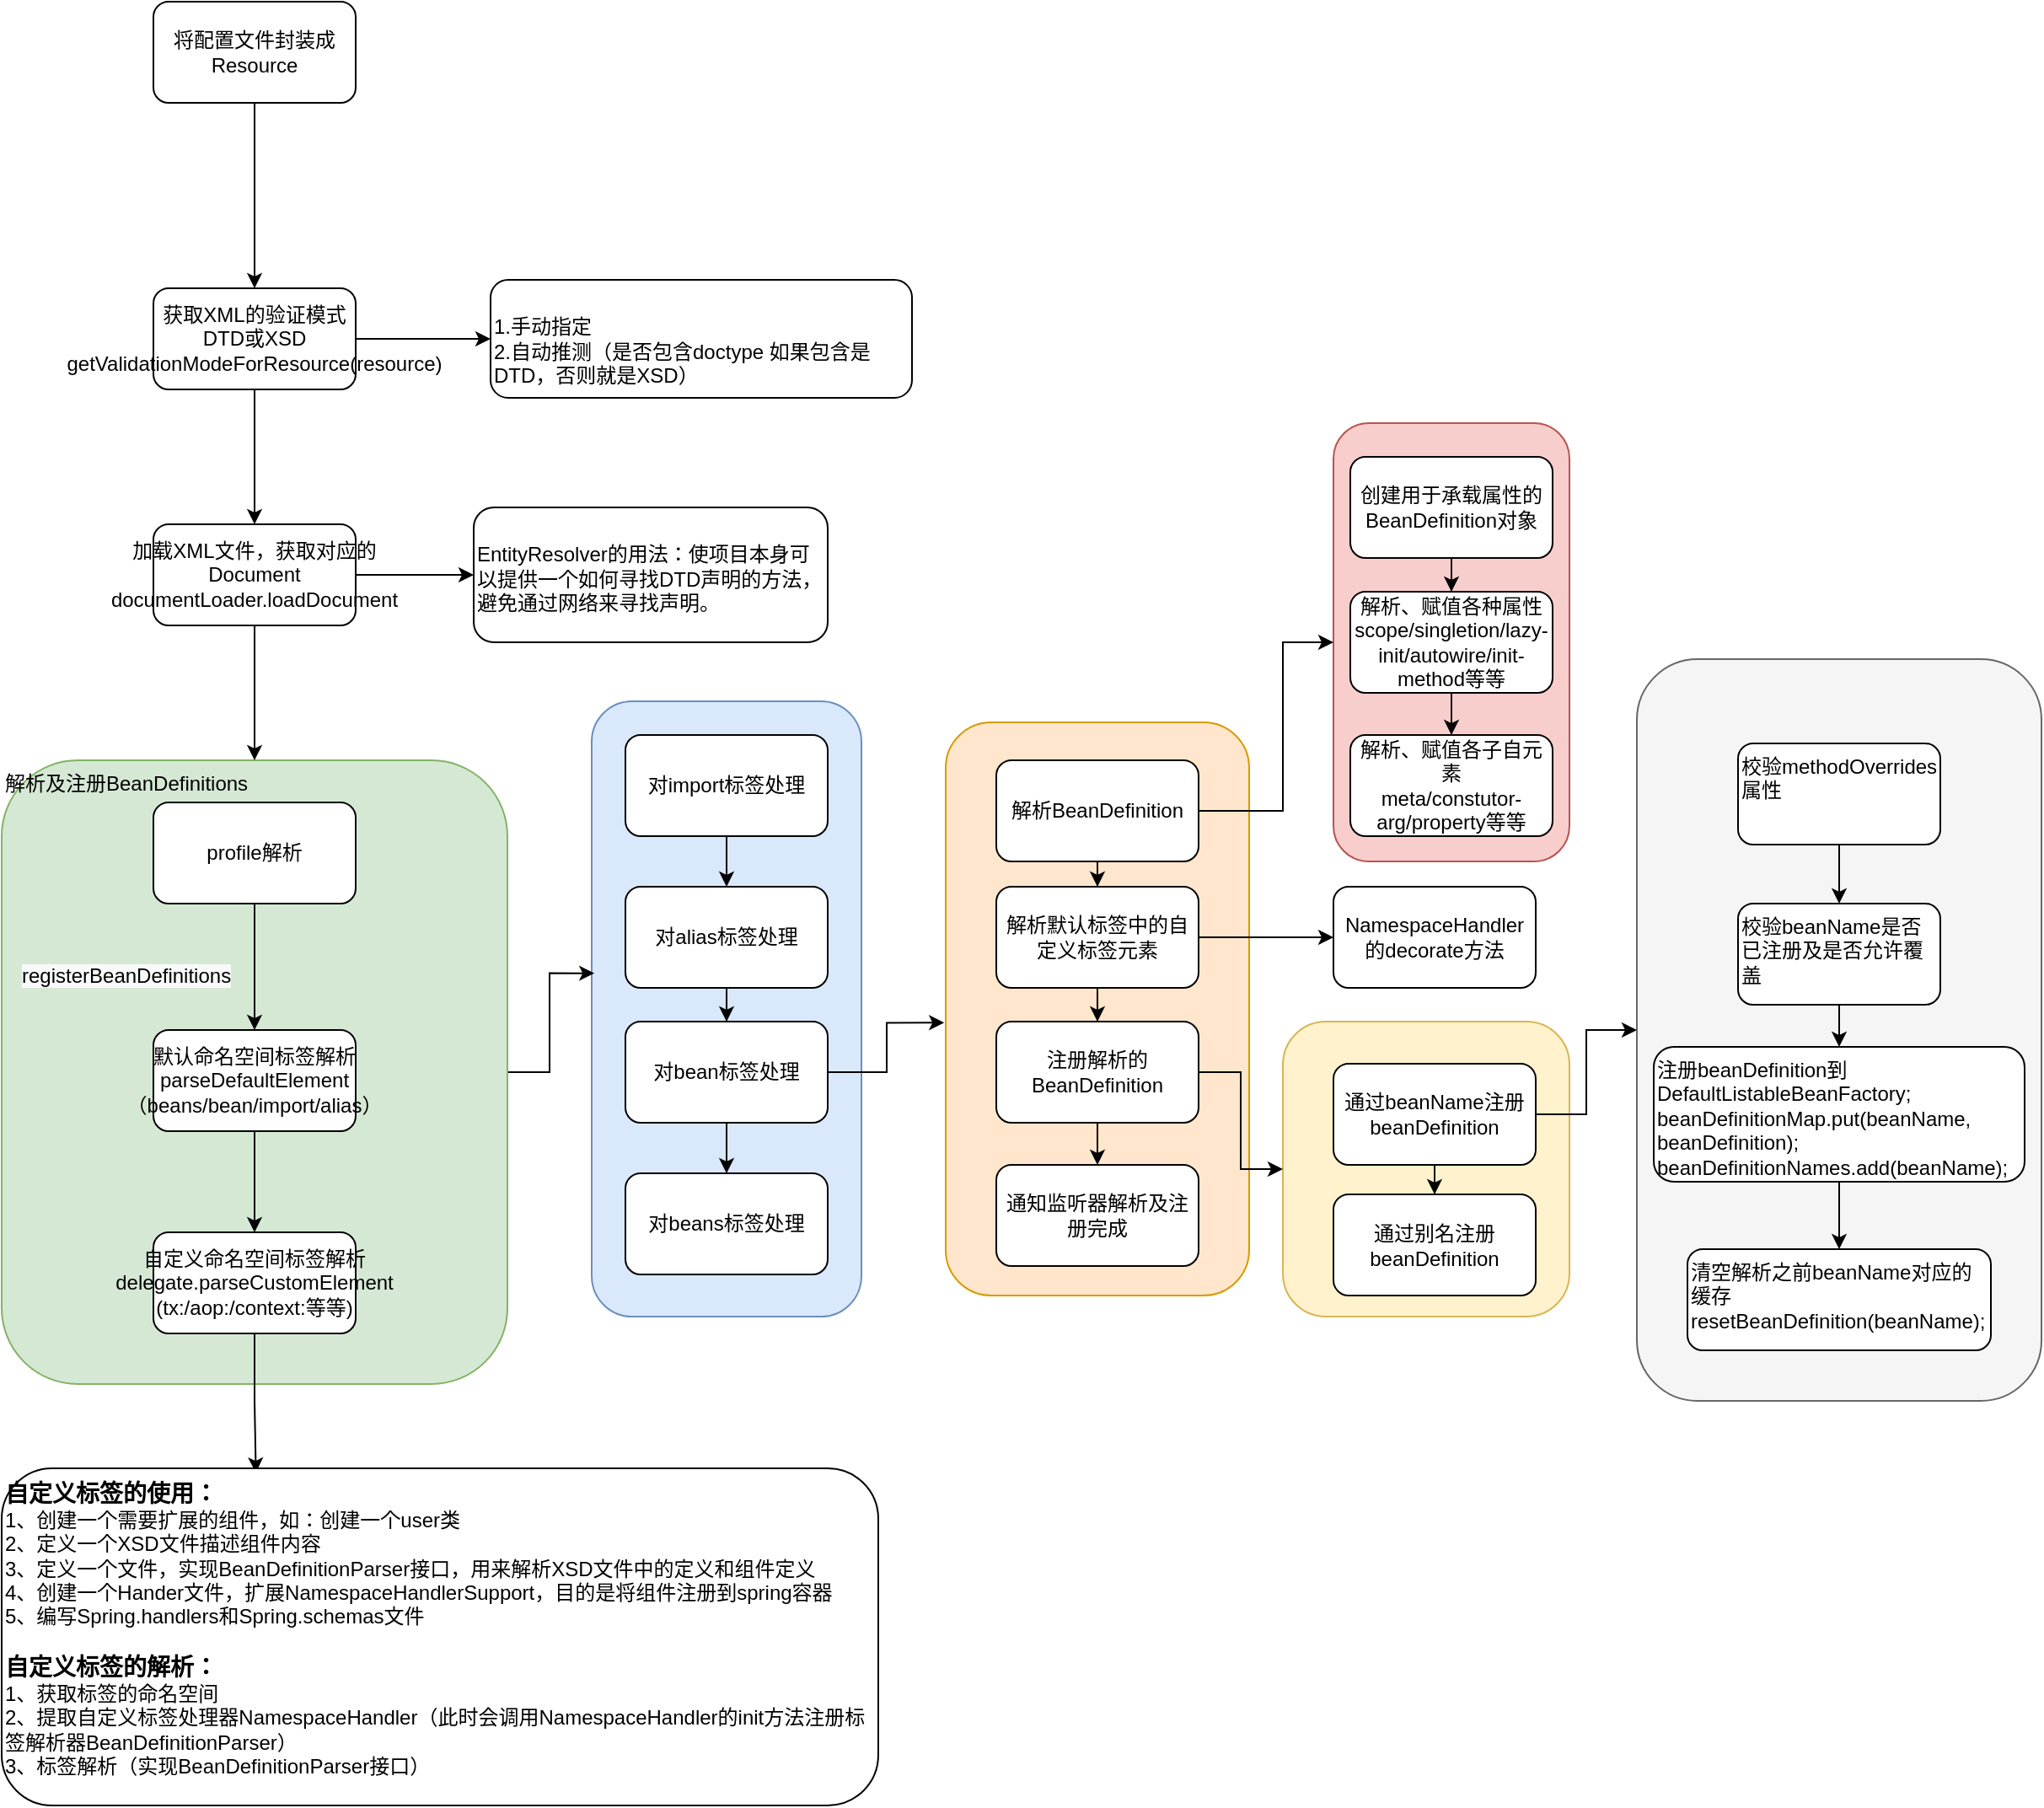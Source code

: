 <mxfile version="15.7.3" type="github">
  <diagram id="ui_wG3QZJv_yEZTvrZ4Z" name="第 1 页">
    <mxGraphModel dx="1185" dy="662" grid="1" gridSize="10" guides="1" tooltips="1" connect="1" arrows="1" fold="1" page="1" pageScale="1" pageWidth="827" pageHeight="1169" math="0" shadow="0">
      <root>
        <mxCell id="0" />
        <mxCell id="1" parent="0" />
        <mxCell id="1a5nTo9B3F3iDElWpVwX-89" value="" style="rounded=1;whiteSpace=wrap;html=1;align=left;verticalAlign=top;fillColor=#f5f5f5;fontColor=#333333;strokeColor=#666666;" vertex="1" parent="1">
          <mxGeometry x="1160" y="440" width="240" height="440" as="geometry" />
        </mxCell>
        <mxCell id="1a5nTo9B3F3iDElWpVwX-79" value="" style="rounded=1;whiteSpace=wrap;html=1;align=left;verticalAlign=top;fillColor=#fff2cc;strokeColor=#d6b656;" vertex="1" parent="1">
          <mxGeometry x="950" y="655" width="170" height="175" as="geometry" />
        </mxCell>
        <mxCell id="1a5nTo9B3F3iDElWpVwX-66" value="" style="rounded=1;whiteSpace=wrap;html=1;align=left;verticalAlign=top;fillColor=#dae8fc;strokeColor=#6c8ebf;" vertex="1" parent="1">
          <mxGeometry x="540" y="465" width="160" height="365" as="geometry" />
        </mxCell>
        <mxCell id="1a5nTo9B3F3iDElWpVwX-65" value="" style="rounded=1;whiteSpace=wrap;html=1;align=left;verticalAlign=top;fillColor=#ffe6cc;strokeColor=#d79b00;" vertex="1" parent="1">
          <mxGeometry x="750" y="477.5" width="180" height="340" as="geometry" />
        </mxCell>
        <mxCell id="1a5nTo9B3F3iDElWpVwX-64" value="" style="rounded=1;whiteSpace=wrap;html=1;align=left;verticalAlign=top;fillColor=#f8cecc;strokeColor=#b85450;" vertex="1" parent="1">
          <mxGeometry x="980" y="300" width="140" height="260" as="geometry" />
        </mxCell>
        <mxCell id="1a5nTo9B3F3iDElWpVwX-70" style="edgeStyle=orthogonalEdgeStyle;rounded=0;orthogonalLoop=1;jettySize=auto;html=1;entryX=0.01;entryY=0.442;entryDx=0;entryDy=0;entryPerimeter=0;" edge="1" parent="1" source="1a5nTo9B3F3iDElWpVwX-8" target="1a5nTo9B3F3iDElWpVwX-66">
          <mxGeometry relative="1" as="geometry" />
        </mxCell>
        <mxCell id="1a5nTo9B3F3iDElWpVwX-8" value="解析及注册BeanDefinitions" style="whiteSpace=wrap;html=1;rounded=1;align=left;verticalAlign=top;fillColor=#d5e8d4;strokeColor=#82b366;" vertex="1" parent="1">
          <mxGeometry x="190" y="500" width="300" height="370" as="geometry" />
        </mxCell>
        <mxCell id="1a5nTo9B3F3iDElWpVwX-7" value="" style="edgeStyle=orthogonalEdgeStyle;rounded=0;orthogonalLoop=1;jettySize=auto;html=1;" edge="1" parent="1" source="1a5nTo9B3F3iDElWpVwX-5" target="1a5nTo9B3F3iDElWpVwX-6">
          <mxGeometry relative="1" as="geometry" />
        </mxCell>
        <mxCell id="1a5nTo9B3F3iDElWpVwX-34" value="" style="edgeStyle=orthogonalEdgeStyle;rounded=0;orthogonalLoop=1;jettySize=auto;html=1;" edge="1" parent="1" source="1a5nTo9B3F3iDElWpVwX-5" target="1a5nTo9B3F3iDElWpVwX-30">
          <mxGeometry relative="1" as="geometry" />
        </mxCell>
        <mxCell id="1a5nTo9B3F3iDElWpVwX-5" value="获取XML的验证模式&lt;br&gt;DTD或XSD&lt;br&gt;&lt;span style=&quot;text-align: left&quot;&gt;getValidationModeForResource(resource)&lt;/span&gt;" style="rounded=1;whiteSpace=wrap;html=1;" vertex="1" parent="1">
          <mxGeometry x="280" y="220" width="120" height="60" as="geometry" />
        </mxCell>
        <mxCell id="1a5nTo9B3F3iDElWpVwX-9" value="" style="edgeStyle=orthogonalEdgeStyle;rounded=0;orthogonalLoop=1;jettySize=auto;html=1;" edge="1" parent="1" source="1a5nTo9B3F3iDElWpVwX-6" target="1a5nTo9B3F3iDElWpVwX-8">
          <mxGeometry relative="1" as="geometry" />
        </mxCell>
        <mxCell id="1a5nTo9B3F3iDElWpVwX-33" value="" style="edgeStyle=orthogonalEdgeStyle;rounded=0;orthogonalLoop=1;jettySize=auto;html=1;" edge="1" parent="1" source="1a5nTo9B3F3iDElWpVwX-6" target="1a5nTo9B3F3iDElWpVwX-29">
          <mxGeometry relative="1" as="geometry" />
        </mxCell>
        <mxCell id="1a5nTo9B3F3iDElWpVwX-6" value="加载XML文件，获取对应的Document&lt;br&gt;&lt;span style=&quot;text-align: left&quot;&gt;documentLoader.loadDocument&lt;/span&gt;" style="whiteSpace=wrap;html=1;rounded=1;" vertex="1" parent="1">
          <mxGeometry x="280" y="360" width="120" height="60" as="geometry" />
        </mxCell>
        <mxCell id="1a5nTo9B3F3iDElWpVwX-11" value="" style="edgeStyle=orthogonalEdgeStyle;rounded=0;orthogonalLoop=1;jettySize=auto;html=1;" edge="1" parent="1" source="1a5nTo9B3F3iDElWpVwX-10" target="1a5nTo9B3F3iDElWpVwX-5">
          <mxGeometry relative="1" as="geometry" />
        </mxCell>
        <mxCell id="1a5nTo9B3F3iDElWpVwX-10" value="将配置文件封装成Resource" style="rounded=1;whiteSpace=wrap;html=1;" vertex="1" parent="1">
          <mxGeometry x="280" y="50" width="120" height="60" as="geometry" />
        </mxCell>
        <mxCell id="1a5nTo9B3F3iDElWpVwX-22" value="" style="edgeStyle=orthogonalEdgeStyle;rounded=0;orthogonalLoop=1;jettySize=auto;html=1;" edge="1" parent="1" source="1a5nTo9B3F3iDElWpVwX-19" target="1a5nTo9B3F3iDElWpVwX-21">
          <mxGeometry relative="1" as="geometry" />
        </mxCell>
        <mxCell id="1a5nTo9B3F3iDElWpVwX-19" value="profile解析" style="whiteSpace=wrap;html=1;rounded=1;" vertex="1" parent="1">
          <mxGeometry x="280" y="525" width="120" height="60" as="geometry" />
        </mxCell>
        <mxCell id="1a5nTo9B3F3iDElWpVwX-24" value="" style="edgeStyle=orthogonalEdgeStyle;rounded=0;orthogonalLoop=1;jettySize=auto;html=1;" edge="1" parent="1" source="1a5nTo9B3F3iDElWpVwX-21" target="1a5nTo9B3F3iDElWpVwX-23">
          <mxGeometry relative="1" as="geometry" />
        </mxCell>
        <mxCell id="1a5nTo9B3F3iDElWpVwX-21" value="&lt;span&gt;默认命名空间标签解析parseDefaultElement&lt;br&gt;（beans/bean/import/alias）&lt;/span&gt;" style="whiteSpace=wrap;html=1;rounded=1;" vertex="1" parent="1">
          <mxGeometry x="280" y="660" width="120" height="60" as="geometry" />
        </mxCell>
        <mxCell id="1a5nTo9B3F3iDElWpVwX-92" style="edgeStyle=orthogonalEdgeStyle;rounded=0;orthogonalLoop=1;jettySize=auto;html=1;entryX=0.29;entryY=0.013;entryDx=0;entryDy=0;entryPerimeter=0;fontSize=14;" edge="1" parent="1" source="1a5nTo9B3F3iDElWpVwX-23" target="1a5nTo9B3F3iDElWpVwX-91">
          <mxGeometry relative="1" as="geometry" />
        </mxCell>
        <mxCell id="1a5nTo9B3F3iDElWpVwX-23" value="&lt;span&gt;自定义命名空间标签解析delegate.parseCustomElement&lt;br&gt;(tx:/aop:/context:等等)&lt;/span&gt;" style="whiteSpace=wrap;html=1;rounded=1;" vertex="1" parent="1">
          <mxGeometry x="280" y="780" width="120" height="60" as="geometry" />
        </mxCell>
        <mxCell id="1a5nTo9B3F3iDElWpVwX-29" value="&lt;br&gt;&lt;span&gt;EntityResolver的用法：使项目本身可以提供一个如何寻找DTD声明的方法，避免通过网络来寻找声明。&lt;/span&gt;" style="rounded=1;whiteSpace=wrap;html=1;align=left;verticalAlign=top;" vertex="1" parent="1">
          <mxGeometry x="470" y="350" width="210" height="80" as="geometry" />
        </mxCell>
        <mxCell id="1a5nTo9B3F3iDElWpVwX-30" value="&lt;br&gt;&lt;span&gt;1.手动指定&lt;/span&gt;&lt;br&gt;&lt;span&gt;2.自动推测（是否包含doctype 如果包含是DTD，否则就是XSD）&lt;/span&gt;" style="rounded=1;whiteSpace=wrap;html=1;align=left;verticalAlign=top;" vertex="1" parent="1">
          <mxGeometry x="480" y="215" width="250" height="70" as="geometry" />
        </mxCell>
        <mxCell id="1a5nTo9B3F3iDElWpVwX-38" value="&lt;br style=&quot;color: rgb(0, 0, 0); font-family: helvetica; font-size: 12px; font-style: normal; font-weight: 400; letter-spacing: normal; text-align: left; text-indent: 0px; text-transform: none; word-spacing: 0px; background-color: rgb(248, 249, 250);&quot;&gt;&lt;br style=&quot;color: rgb(0, 0, 0); font-family: helvetica; font-size: 12px; font-style: normal; font-weight: 400; letter-spacing: normal; text-align: left; text-indent: 0px; text-transform: none; word-spacing: 0px; background-color: rgb(248, 249, 250);&quot;&gt;&lt;span style=&quot;color: rgb(0, 0, 0); font-size: 12px; font-style: normal; font-weight: 400; letter-spacing: normal; text-align: left; text-indent: 0px; text-transform: none; word-spacing: 0px; background-color: rgb(248, 249, 250); font-family: helvetica;&quot;&gt;registerBeanDefinitions&lt;/span&gt;" style="text;whiteSpace=wrap;html=1;" vertex="1" parent="1">
          <mxGeometry x="200" y="585" width="130" height="70" as="geometry" />
        </mxCell>
        <mxCell id="1a5nTo9B3F3iDElWpVwX-42" value="" style="edgeStyle=orthogonalEdgeStyle;rounded=0;orthogonalLoop=1;jettySize=auto;html=1;" edge="1" parent="1" source="1a5nTo9B3F3iDElWpVwX-39" target="1a5nTo9B3F3iDElWpVwX-41">
          <mxGeometry relative="1" as="geometry" />
        </mxCell>
        <mxCell id="1a5nTo9B3F3iDElWpVwX-39" value="对import标签处理" style="whiteSpace=wrap;html=1;rounded=1;" vertex="1" parent="1">
          <mxGeometry x="560" y="485" width="120" height="60" as="geometry" />
        </mxCell>
        <mxCell id="1a5nTo9B3F3iDElWpVwX-44" value="" style="edgeStyle=orthogonalEdgeStyle;rounded=0;orthogonalLoop=1;jettySize=auto;html=1;" edge="1" parent="1" source="1a5nTo9B3F3iDElWpVwX-41" target="1a5nTo9B3F3iDElWpVwX-43">
          <mxGeometry relative="1" as="geometry" />
        </mxCell>
        <mxCell id="1a5nTo9B3F3iDElWpVwX-41" value="对alias标签处理" style="whiteSpace=wrap;html=1;rounded=1;" vertex="1" parent="1">
          <mxGeometry x="560" y="575" width="120" height="60" as="geometry" />
        </mxCell>
        <mxCell id="1a5nTo9B3F3iDElWpVwX-46" value="" style="edgeStyle=orthogonalEdgeStyle;rounded=0;orthogonalLoop=1;jettySize=auto;html=1;" edge="1" parent="1" source="1a5nTo9B3F3iDElWpVwX-43" target="1a5nTo9B3F3iDElWpVwX-45">
          <mxGeometry relative="1" as="geometry" />
        </mxCell>
        <mxCell id="1a5nTo9B3F3iDElWpVwX-69" style="edgeStyle=orthogonalEdgeStyle;rounded=0;orthogonalLoop=1;jettySize=auto;html=1;entryX=-0.005;entryY=0.524;entryDx=0;entryDy=0;entryPerimeter=0;" edge="1" parent="1" source="1a5nTo9B3F3iDElWpVwX-43" target="1a5nTo9B3F3iDElWpVwX-65">
          <mxGeometry relative="1" as="geometry" />
        </mxCell>
        <mxCell id="1a5nTo9B3F3iDElWpVwX-43" value="对bean标签处理" style="whiteSpace=wrap;html=1;rounded=1;" vertex="1" parent="1">
          <mxGeometry x="560" y="655" width="120" height="60" as="geometry" />
        </mxCell>
        <mxCell id="1a5nTo9B3F3iDElWpVwX-45" value="对beans标签处理" style="whiteSpace=wrap;html=1;rounded=1;" vertex="1" parent="1">
          <mxGeometry x="560" y="745" width="120" height="60" as="geometry" />
        </mxCell>
        <mxCell id="1a5nTo9B3F3iDElWpVwX-51" value="" style="edgeStyle=orthogonalEdgeStyle;rounded=0;orthogonalLoop=1;jettySize=auto;html=1;" edge="1" parent="1" source="1a5nTo9B3F3iDElWpVwX-48" target="1a5nTo9B3F3iDElWpVwX-50">
          <mxGeometry relative="1" as="geometry" />
        </mxCell>
        <mxCell id="1a5nTo9B3F3iDElWpVwX-68" style="edgeStyle=orthogonalEdgeStyle;rounded=0;orthogonalLoop=1;jettySize=auto;html=1;entryX=0;entryY=0.5;entryDx=0;entryDy=0;" edge="1" parent="1" source="1a5nTo9B3F3iDElWpVwX-48" target="1a5nTo9B3F3iDElWpVwX-64">
          <mxGeometry relative="1" as="geometry">
            <Array as="points">
              <mxPoint x="950" y="530" />
              <mxPoint x="950" y="430" />
            </Array>
          </mxGeometry>
        </mxCell>
        <mxCell id="1a5nTo9B3F3iDElWpVwX-48" value="解析BeanDefinition" style="whiteSpace=wrap;html=1;rounded=1;" vertex="1" parent="1">
          <mxGeometry x="780" y="500" width="120" height="60" as="geometry" />
        </mxCell>
        <mxCell id="1a5nTo9B3F3iDElWpVwX-53" value="" style="edgeStyle=orthogonalEdgeStyle;rounded=0;orthogonalLoop=1;jettySize=auto;html=1;" edge="1" parent="1" source="1a5nTo9B3F3iDElWpVwX-50" target="1a5nTo9B3F3iDElWpVwX-52">
          <mxGeometry relative="1" as="geometry" />
        </mxCell>
        <mxCell id="1a5nTo9B3F3iDElWpVwX-74" value="" style="edgeStyle=orthogonalEdgeStyle;rounded=0;orthogonalLoop=1;jettySize=auto;html=1;" edge="1" parent="1" source="1a5nTo9B3F3iDElWpVwX-50" target="1a5nTo9B3F3iDElWpVwX-73">
          <mxGeometry relative="1" as="geometry" />
        </mxCell>
        <mxCell id="1a5nTo9B3F3iDElWpVwX-50" value="解析默认标签中的自定义标签元素" style="whiteSpace=wrap;html=1;rounded=1;" vertex="1" parent="1">
          <mxGeometry x="780" y="575" width="120" height="60" as="geometry" />
        </mxCell>
        <mxCell id="1a5nTo9B3F3iDElWpVwX-55" value="" style="edgeStyle=orthogonalEdgeStyle;rounded=0;orthogonalLoop=1;jettySize=auto;html=1;" edge="1" parent="1" source="1a5nTo9B3F3iDElWpVwX-52" target="1a5nTo9B3F3iDElWpVwX-54">
          <mxGeometry relative="1" as="geometry" />
        </mxCell>
        <mxCell id="1a5nTo9B3F3iDElWpVwX-87" style="edgeStyle=orthogonalEdgeStyle;rounded=0;orthogonalLoop=1;jettySize=auto;html=1;" edge="1" parent="1" source="1a5nTo9B3F3iDElWpVwX-52" target="1a5nTo9B3F3iDElWpVwX-79">
          <mxGeometry relative="1" as="geometry" />
        </mxCell>
        <mxCell id="1a5nTo9B3F3iDElWpVwX-52" value="注册解析的BeanDefinition" style="whiteSpace=wrap;html=1;rounded=1;" vertex="1" parent="1">
          <mxGeometry x="780" y="655" width="120" height="60" as="geometry" />
        </mxCell>
        <mxCell id="1a5nTo9B3F3iDElWpVwX-54" value="通知监听器解析及注册完成" style="whiteSpace=wrap;html=1;rounded=1;" vertex="1" parent="1">
          <mxGeometry x="780" y="740" width="120" height="60" as="geometry" />
        </mxCell>
        <mxCell id="1a5nTo9B3F3iDElWpVwX-60" value="" style="edgeStyle=orthogonalEdgeStyle;rounded=0;orthogonalLoop=1;jettySize=auto;html=1;" edge="1" parent="1" source="1a5nTo9B3F3iDElWpVwX-57" target="1a5nTo9B3F3iDElWpVwX-59">
          <mxGeometry relative="1" as="geometry" />
        </mxCell>
        <mxCell id="1a5nTo9B3F3iDElWpVwX-57" value="创建用于承载属性的BeanDefinition对象" style="whiteSpace=wrap;html=1;rounded=1;" vertex="1" parent="1">
          <mxGeometry x="990" y="320" width="120" height="60" as="geometry" />
        </mxCell>
        <mxCell id="1a5nTo9B3F3iDElWpVwX-62" value="" style="edgeStyle=orthogonalEdgeStyle;rounded=0;orthogonalLoop=1;jettySize=auto;html=1;" edge="1" parent="1" source="1a5nTo9B3F3iDElWpVwX-59" target="1a5nTo9B3F3iDElWpVwX-61">
          <mxGeometry relative="1" as="geometry" />
        </mxCell>
        <mxCell id="1a5nTo9B3F3iDElWpVwX-59" value="解析、赋值各种属性&lt;br&gt;scope/singletion/lazy-init/autowire/init-method等等" style="whiteSpace=wrap;html=1;rounded=1;" vertex="1" parent="1">
          <mxGeometry x="990" y="400" width="120" height="60" as="geometry" />
        </mxCell>
        <mxCell id="1a5nTo9B3F3iDElWpVwX-61" value="解析、赋值各子自元素&lt;br&gt;meta/constutor-arg/property等等" style="whiteSpace=wrap;html=1;rounded=1;" vertex="1" parent="1">
          <mxGeometry x="990" y="485" width="120" height="60" as="geometry" />
        </mxCell>
        <mxCell id="1a5nTo9B3F3iDElWpVwX-73" value="NamespaceHandler的decorate方法" style="whiteSpace=wrap;html=1;rounded=1;" vertex="1" parent="1">
          <mxGeometry x="980" y="575" width="120" height="60" as="geometry" />
        </mxCell>
        <mxCell id="1a5nTo9B3F3iDElWpVwX-78" value="" style="edgeStyle=orthogonalEdgeStyle;rounded=0;orthogonalLoop=1;jettySize=auto;html=1;" edge="1" parent="1" source="1a5nTo9B3F3iDElWpVwX-75" target="1a5nTo9B3F3iDElWpVwX-77">
          <mxGeometry relative="1" as="geometry" />
        </mxCell>
        <mxCell id="1a5nTo9B3F3iDElWpVwX-90" style="edgeStyle=orthogonalEdgeStyle;rounded=0;orthogonalLoop=1;jettySize=auto;html=1;" edge="1" parent="1" source="1a5nTo9B3F3iDElWpVwX-75" target="1a5nTo9B3F3iDElWpVwX-89">
          <mxGeometry relative="1" as="geometry" />
        </mxCell>
        <mxCell id="1a5nTo9B3F3iDElWpVwX-75" value="通过beanName注册beanDefinition" style="whiteSpace=wrap;html=1;rounded=1;" vertex="1" parent="1">
          <mxGeometry x="980" y="680" width="120" height="60" as="geometry" />
        </mxCell>
        <mxCell id="1a5nTo9B3F3iDElWpVwX-77" value="&lt;span&gt;通过别名注册beanDefinition&lt;/span&gt;" style="whiteSpace=wrap;html=1;rounded=1;" vertex="1" parent="1">
          <mxGeometry x="980" y="757.5" width="120" height="60" as="geometry" />
        </mxCell>
        <mxCell id="1a5nTo9B3F3iDElWpVwX-82" value="" style="edgeStyle=orthogonalEdgeStyle;rounded=0;orthogonalLoop=1;jettySize=auto;html=1;" edge="1" parent="1" source="1a5nTo9B3F3iDElWpVwX-80" target="1a5nTo9B3F3iDElWpVwX-81">
          <mxGeometry relative="1" as="geometry" />
        </mxCell>
        <mxCell id="1a5nTo9B3F3iDElWpVwX-80" value="校验methodOverrides属性" style="rounded=1;whiteSpace=wrap;html=1;align=left;verticalAlign=top;" vertex="1" parent="1">
          <mxGeometry x="1220" y="490" width="120" height="60" as="geometry" />
        </mxCell>
        <mxCell id="1a5nTo9B3F3iDElWpVwX-84" value="" style="edgeStyle=orthogonalEdgeStyle;rounded=0;orthogonalLoop=1;jettySize=auto;html=1;" edge="1" parent="1" source="1a5nTo9B3F3iDElWpVwX-81" target="1a5nTo9B3F3iDElWpVwX-83">
          <mxGeometry relative="1" as="geometry" />
        </mxCell>
        <mxCell id="1a5nTo9B3F3iDElWpVwX-81" value="校验beanName是否已注册及是否允许覆盖" style="whiteSpace=wrap;html=1;rounded=1;align=left;verticalAlign=top;" vertex="1" parent="1">
          <mxGeometry x="1220" y="585" width="120" height="60" as="geometry" />
        </mxCell>
        <mxCell id="1a5nTo9B3F3iDElWpVwX-86" value="" style="edgeStyle=orthogonalEdgeStyle;rounded=0;orthogonalLoop=1;jettySize=auto;html=1;" edge="1" parent="1" source="1a5nTo9B3F3iDElWpVwX-83" target="1a5nTo9B3F3iDElWpVwX-85">
          <mxGeometry relative="1" as="geometry" />
        </mxCell>
        <mxCell id="1a5nTo9B3F3iDElWpVwX-83" value="注册beanDefinition到DefaultListableBeanFactory;&lt;br&gt;beanDefinitionMap.put(beanName, beanDefinition);&lt;br&gt;beanDefinitionNames.add(beanName);" style="whiteSpace=wrap;html=1;rounded=1;align=left;verticalAlign=top;" vertex="1" parent="1">
          <mxGeometry x="1170" y="670" width="220" height="80" as="geometry" />
        </mxCell>
        <mxCell id="1a5nTo9B3F3iDElWpVwX-85" value="清空解析之前beanName对应的缓存resetBeanDefinition(beanName);" style="whiteSpace=wrap;html=1;rounded=1;align=left;verticalAlign=top;" vertex="1" parent="1">
          <mxGeometry x="1190" y="790" width="180" height="60" as="geometry" />
        </mxCell>
        <mxCell id="1a5nTo9B3F3iDElWpVwX-91" value="&lt;b&gt;&lt;font style=&quot;font-size: 14px&quot;&gt;自&lt;/font&gt;&lt;/b&gt;&lt;font style=&quot;font-size: 14px&quot;&gt;&lt;b&gt;定义标签的使用：&lt;/b&gt;&lt;/font&gt;&lt;br&gt;1、创建一个需要扩展的组件，如：创建一个user类&lt;br&gt;2、定义一个XSD文件描述组件内容&lt;br&gt;3、定义一个文件，实现BeanDefinitionParser接口，用来解析XSD文件中的定义和组件定义&lt;br&gt;4、创建一个Hander文件，扩展NamespaceHandlerSupport，目的是将组件注册到spring容器&lt;br&gt;5、编写Spring.handlers和Spring.schemas文件&lt;br&gt;&lt;br&gt;&lt;b&gt;&lt;font style=&quot;font-size: 14px&quot;&gt;自定义标签的解析：&lt;/font&gt;&lt;/b&gt;&lt;br&gt;1、获取标签的命名空间&lt;br&gt;2、提取自定义标签处理器NamespaceHandler（此时会调用NamespaceHandler的init方法注册标签解析器BeanDefinitionParser）&lt;br&gt;3、标签解析（实现BeanDefinitionParser接口）" style="rounded=1;whiteSpace=wrap;html=1;align=left;verticalAlign=top;" vertex="1" parent="1">
          <mxGeometry x="190" y="920" width="520" height="200" as="geometry" />
        </mxCell>
      </root>
    </mxGraphModel>
  </diagram>
</mxfile>
